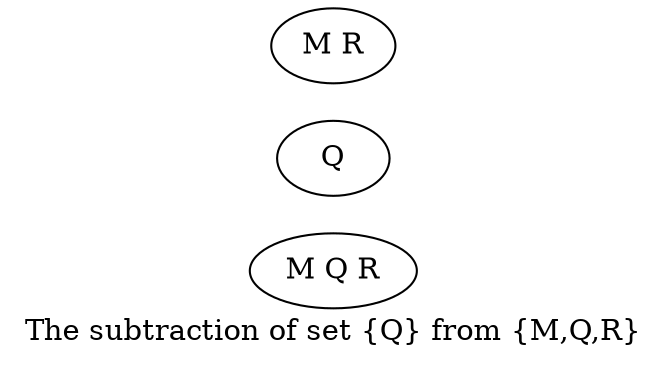 // This graph generated with hfst-fst2txt
digraph "text(<stdin>)" {
charset = UTF8;
rankdir = LR;
label = "The subtraction of set {Q} from {M,Q,R}";
node [shape=ellipse]
"SET1" [label="M Q R"]
"SET2" [label="Q"]
"SUBTRACTION" [label="M R"]
}
